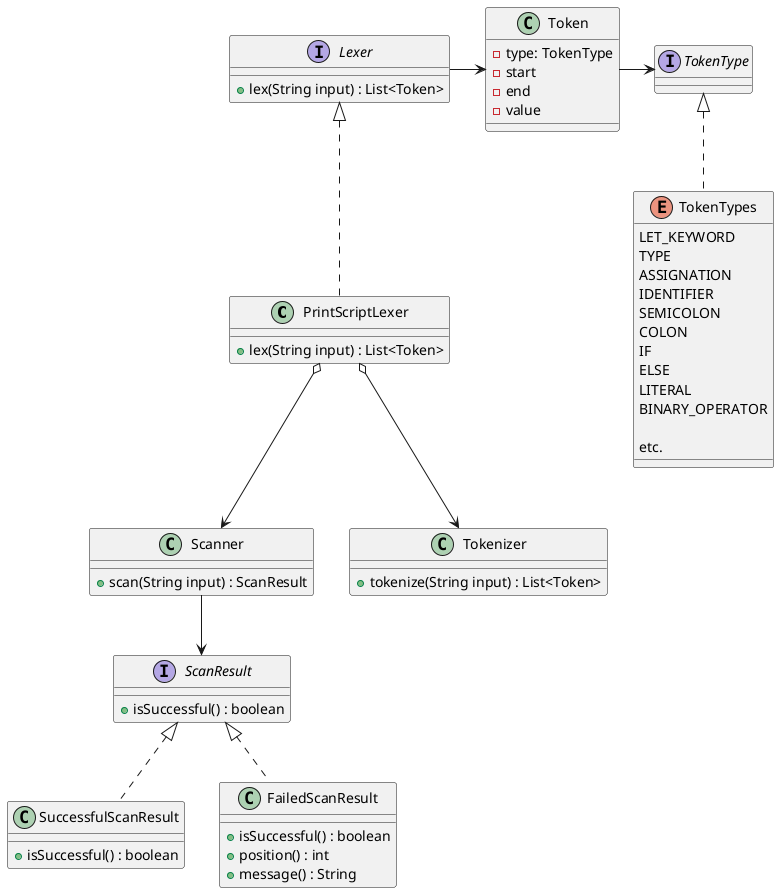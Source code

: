 @startuml

class PrintScriptLexer implements Lexer {
    + lex(String input) : List<Token>
}

interface Lexer {
    + lex(String input) : List<Token>
}

class Token {
- type: TokenType
- start
- end
- value
}
interface TokenType {
}
enum TokenTypes implements TokenType {
LET_KEYWORD
TYPE
ASSIGNATION
IDENTIFIER
SEMICOLON
COLON
IF
ELSE
LITERAL
BINARY_OPERATOR

etc.
}

class Scanner {
    + scan(String input) : ScanResult
}

class Tokenizer {
    + tokenize(String input) : List<Token>
}

interface ScanResult {
    + isSuccessful() : boolean
}

class SuccessfulScanResult implements ScanResult {
    + isSuccessful() : boolean
}

class FailedScanResult implements ScanResult {
    + isSuccessful() : boolean
    + position() : int
    + message() : String
}

Scanner --> ScanResult

PrintScriptLexer o--> Scanner
PrintScriptLexer o--> Tokenizer

Lexer -> Token

Token -> TokenType

@enduml